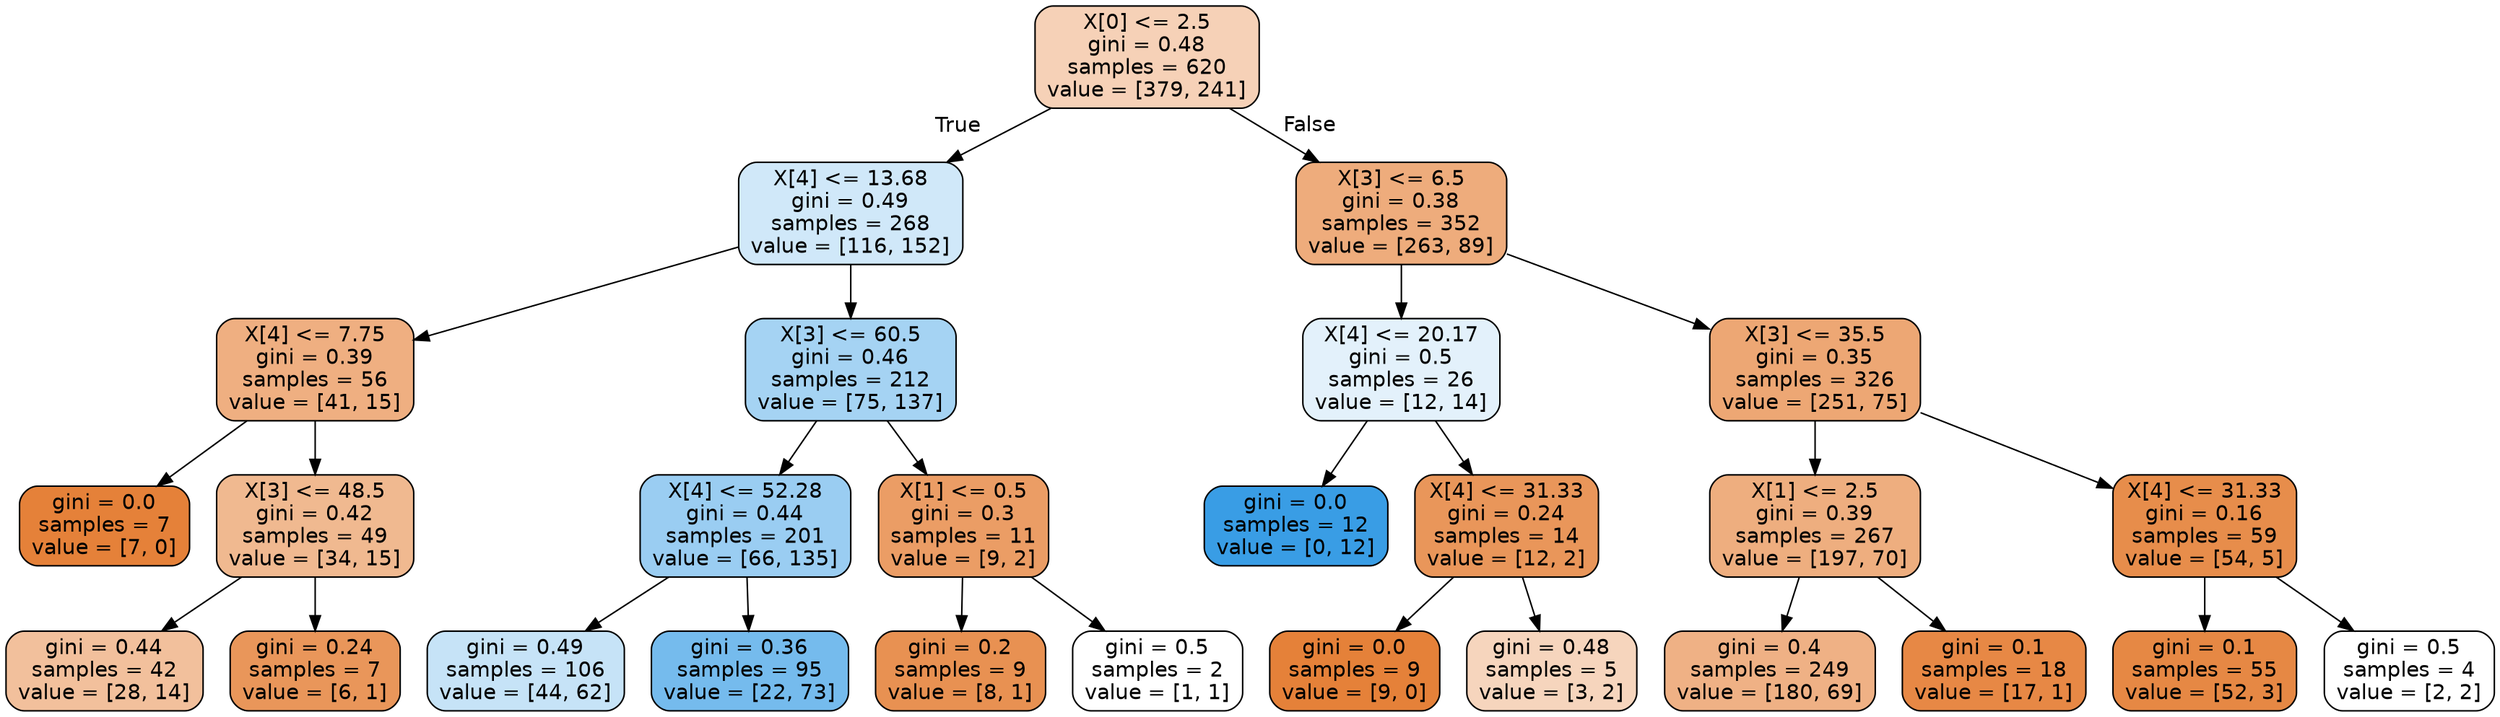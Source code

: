 digraph Tree {
node [shape=box, style="filled, rounded", color="black", fontname=helvetica] ;
edge [fontname=helvetica] ;
0 [label="X[0] <= 2.5\ngini = 0.48\nsamples = 620\nvalue = [379, 241]", fillcolor="#f6d1b7"] ;
1 [label="X[4] <= 13.68\ngini = 0.49\nsamples = 268\nvalue = [116, 152]", fillcolor="#d0e8f9"] ;
0 -> 1 [labeldistance=2.5, labelangle=45, headlabel="True"] ;
2 [label="X[4] <= 7.75\ngini = 0.39\nsamples = 56\nvalue = [41, 15]", fillcolor="#efaf81"] ;
1 -> 2 ;
3 [label="gini = 0.0\nsamples = 7\nvalue = [7, 0]", fillcolor="#e58139"] ;
2 -> 3 ;
4 [label="X[3] <= 48.5\ngini = 0.42\nsamples = 49\nvalue = [34, 15]", fillcolor="#f0b990"] ;
2 -> 4 ;
5 [label="gini = 0.44\nsamples = 42\nvalue = [28, 14]", fillcolor="#f2c09c"] ;
4 -> 5 ;
6 [label="gini = 0.24\nsamples = 7\nvalue = [6, 1]", fillcolor="#e9965a"] ;
4 -> 6 ;
7 [label="X[3] <= 60.5\ngini = 0.46\nsamples = 212\nvalue = [75, 137]", fillcolor="#a5d3f3"] ;
1 -> 7 ;
8 [label="X[4] <= 52.28\ngini = 0.44\nsamples = 201\nvalue = [66, 135]", fillcolor="#9acdf2"] ;
7 -> 8 ;
9 [label="gini = 0.49\nsamples = 106\nvalue = [44, 62]", fillcolor="#c6e3f7"] ;
8 -> 9 ;
10 [label="gini = 0.36\nsamples = 95\nvalue = [22, 73]", fillcolor="#75bbed"] ;
8 -> 10 ;
11 [label="X[1] <= 0.5\ngini = 0.3\nsamples = 11\nvalue = [9, 2]", fillcolor="#eb9d65"] ;
7 -> 11 ;
12 [label="gini = 0.2\nsamples = 9\nvalue = [8, 1]", fillcolor="#e89152"] ;
11 -> 12 ;
13 [label="gini = 0.5\nsamples = 2\nvalue = [1, 1]", fillcolor="#ffffff"] ;
11 -> 13 ;
14 [label="X[3] <= 6.5\ngini = 0.38\nsamples = 352\nvalue = [263, 89]", fillcolor="#eeac7c"] ;
0 -> 14 [labeldistance=2.5, labelangle=-45, headlabel="False"] ;
15 [label="X[4] <= 20.17\ngini = 0.5\nsamples = 26\nvalue = [12, 14]", fillcolor="#e3f1fb"] ;
14 -> 15 ;
16 [label="gini = 0.0\nsamples = 12\nvalue = [0, 12]", fillcolor="#399de5"] ;
15 -> 16 ;
17 [label="X[4] <= 31.33\ngini = 0.24\nsamples = 14\nvalue = [12, 2]", fillcolor="#e9965a"] ;
15 -> 17 ;
18 [label="gini = 0.0\nsamples = 9\nvalue = [9, 0]", fillcolor="#e58139"] ;
17 -> 18 ;
19 [label="gini = 0.48\nsamples = 5\nvalue = [3, 2]", fillcolor="#f6d5bd"] ;
17 -> 19 ;
20 [label="X[3] <= 35.5\ngini = 0.35\nsamples = 326\nvalue = [251, 75]", fillcolor="#eda774"] ;
14 -> 20 ;
21 [label="X[1] <= 2.5\ngini = 0.39\nsamples = 267\nvalue = [197, 70]", fillcolor="#eeae7f"] ;
20 -> 21 ;
22 [label="gini = 0.4\nsamples = 249\nvalue = [180, 69]", fillcolor="#efb185"] ;
21 -> 22 ;
23 [label="gini = 0.1\nsamples = 18\nvalue = [17, 1]", fillcolor="#e78845"] ;
21 -> 23 ;
24 [label="X[4] <= 31.33\ngini = 0.16\nsamples = 59\nvalue = [54, 5]", fillcolor="#e78d4b"] ;
20 -> 24 ;
25 [label="gini = 0.1\nsamples = 55\nvalue = [52, 3]", fillcolor="#e68844"] ;
24 -> 25 ;
26 [label="gini = 0.5\nsamples = 4\nvalue = [2, 2]", fillcolor="#ffffff"] ;
24 -> 26 ;
}